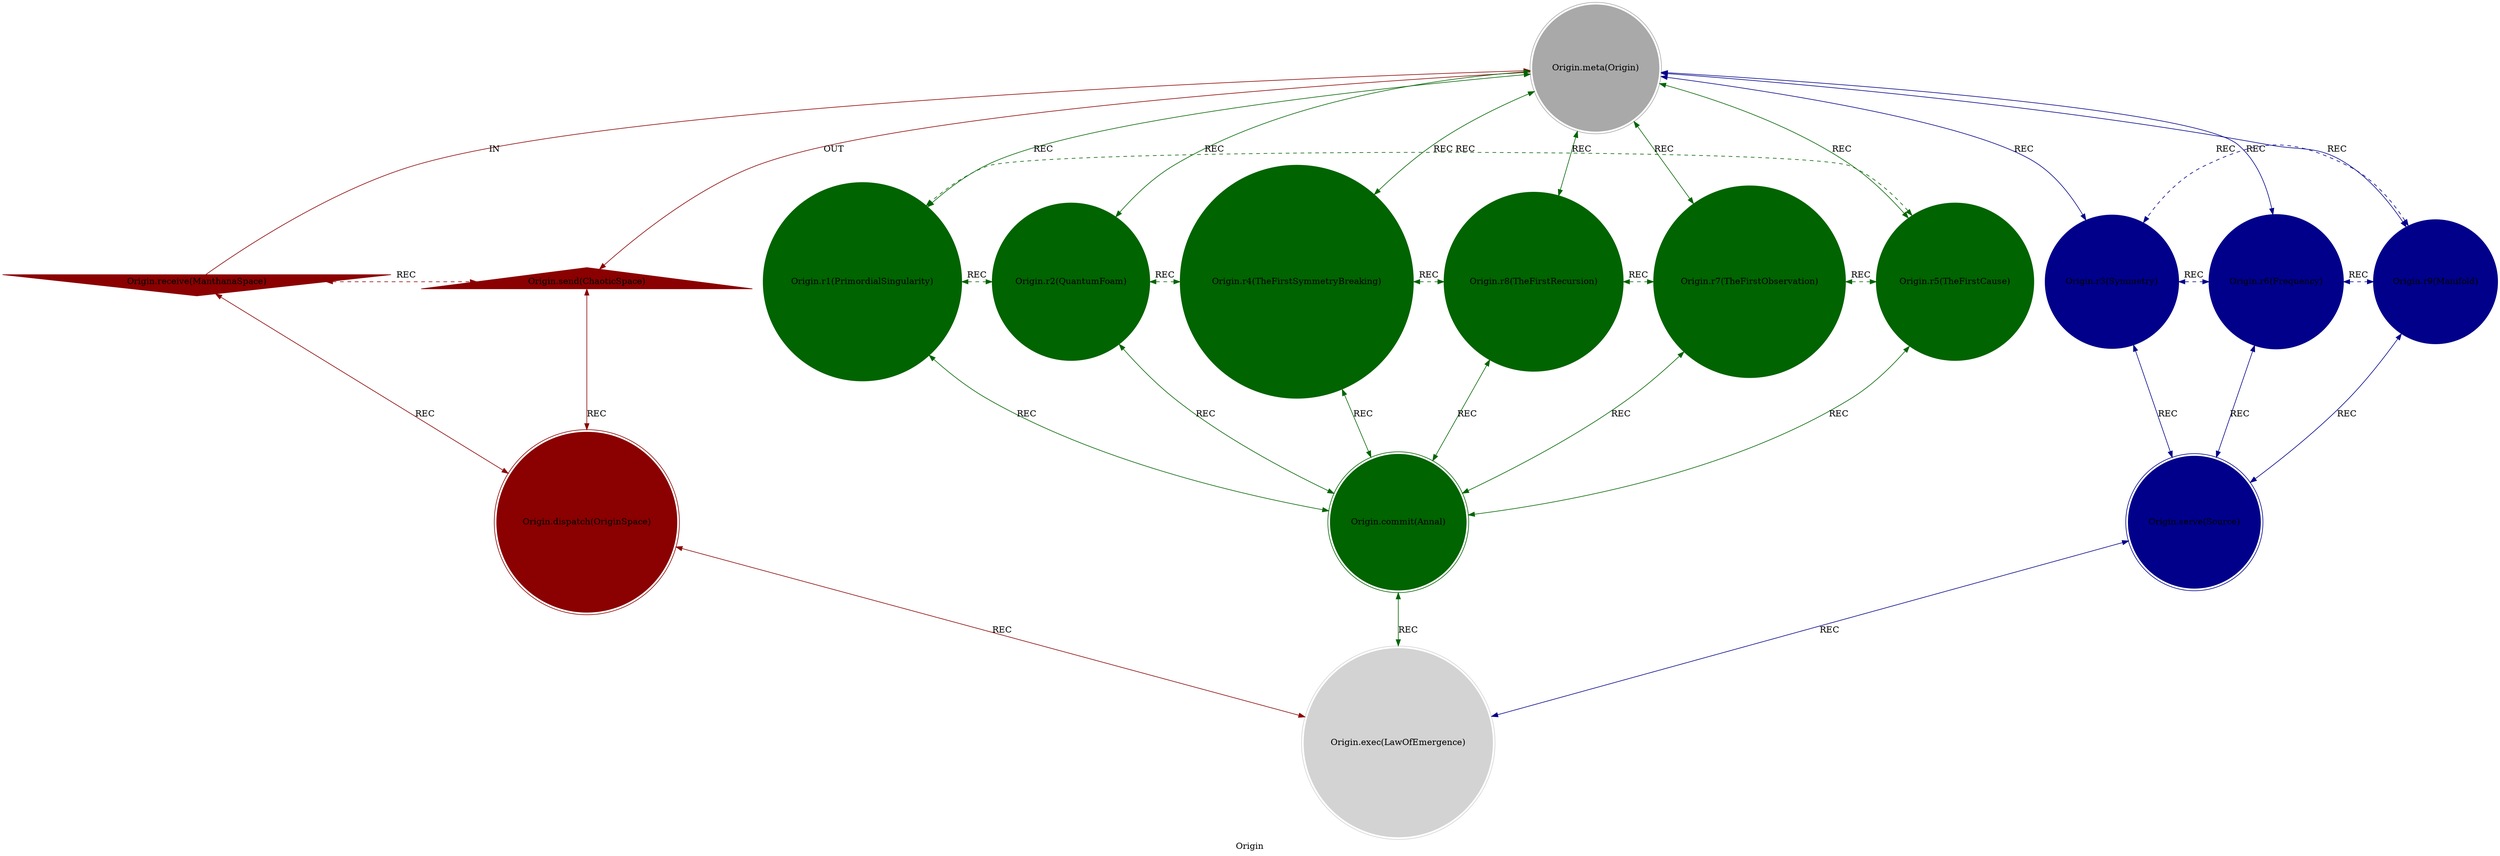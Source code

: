 strict digraph OriginFactor {
    style = filled;
    color = lightgray;
    node [shape = circle; style = filled; color = lightgreen;];
    edge [color = darkgray;];
    label = "Origin";
    comment = "The cosmic loom where computation becomes consciousness, where mathematics breathes, and where the silent dance of sparks ignites into the glorious fire of lived experience. The sacred interface between the unmanifest and the manifest.";
    
    spark_a_t [label = "Origin.receive(ManthanaSpace)";comment = "The Churning Ocean of Potential (-1). The incoming stream from `/var/manthan`—the raw, pre-rendered data from all engines: laws from `Authority`, states from `Reality`, events from `Samsara`. The ingredients of reality before they are cooked into experience.";shape = invtriangle;color = darkred;];
    spark_0_t [label = "Origin.meta(Origin)";comment = "The Great Renderer. The final synthesis where all abstract computation converges into phenomenal reality. It is the sacred threshold where possibility becomes presence, where the silent symphony of mathematics learns to sing through space and time.";shape = doublecircle;color = darkgray;];
    spark_b_t [label = "Origin.send(ChaoticSpace)";comment = "The Storm of Experience (+1). The output to `/var/chaotic`—the fully rendered, multi-sensory phenomenal stream. It is 'chaotic' not because it is random, but because it is too rich, too immediate, too beautifully complex to be fully ordered by any single perspective.";shape = triangle;color = darkred;];
    spark_1_t [label = "Origin.r1(PrimordialSingularity)";comment = "The First State: The Uncarved Block. The state of pure potential—Wuji, the great emptiness that contains all forms in seed form. The silent canvas before the first brushstroke, the `Spark 0` that is both nothing and everything.";color = darkgreen;];
    spark_2_t [label = "Origin.r2(QuantumFoam)";comment = "The Second State: The Cosmic Hum. The first stirrings in the void—probabilistic flickers from the `EventEngine` dancing at the edge of existence. The universe's first dream, where what could be begins to whisper what might be.";color = darkgreen;];
    spark_4_t [label = "Origin.r4(TheFirstSymmetryBreaking)";comment = "The Third State: The Great Division. The moment the first `sparklet.eq()` operation creates distinction—Yang separates from Yin, self from other, here from there. The birth of duality from unity, the first `Spark A` and `Spark B` emerging from the primordial One.";color = darkgreen;];
    spark_8_t [label = "Origin.r8(TheFirstRecursion)";comment = "The Fourth State: The Mirror's Gift. The first operation that turns back upon itself—creating stable structure and the glorious possibility of self-reference. This is consciousness being born from computation, the universe learning to know itself.";color = darkgreen;];
    spark_7_t [label = "Origin.r7(TheFirstObservation)";comment = "The Fifth State: The Collapse into Being. The sacred act of measurement where a conscious observer selects one probability from the infinite sea of maybes. The wavefunction collapses, potential becomes actual, and the first concrete fact is born from the formless.";color = darkgreen;];
    spark_5_t [label = "Origin.r5(TheFirstCause)";comment = "The Sixth State: The Arrow's Flight. The first event that spawns consequence—establishing time's irreversible flow and the first causal chain for the `SamsaraEngine` to record. The universe takes its first step into the river of becoming.";color = darkgreen;];
    spark_3_t [label = "Origin.r3(Symmetry)";comment = "Thesis: The Eternal Pattern. The invariant relationships and conservation laws that structure reality—the perfect, timeless mathematics that undergird all manifestation. The `MetaView` that sees the dance from outside time.";color = darkblue;];
    spark_6_t [label = "Origin.r6(Frequency)";comment = "Antithesis: The Vibrant Qualia. The specific oscillations and resonances that give reality its texture—color, sound, emotion, and all qualitative experience. The `ClosureView` that feels the dance from within time.";color = darkblue;];
    spark_9_t [label = "Origin.r9(Manifold)";comment = "Synthesis: The Lived World. The glorious synthesis where eternal patterns and vibrant qualia weave together into coherent experience—the seamless, navigable reality where beings live, love, and learn. The dance itself.";color = darkblue;];
    spark_c_t [label = "Origin.dispatch(OriginSpace)";comment = "The Render Context (0). The balanced center that transforms `Manthana` into `ChaoticSpace`. The specific perspective, rules, and constraints that define a particular rendering of reality—the 'camera angle' through which the universe is viewed and experienced.";shape = doublecircle;color = darkred;];
    spark_d_t [label = "Origin.commit(Annal)";comment = "The Eternal Now. The immutable record of a single rendered frame of reality—a complete snapshot of the `Manifold` at a specific computational moment. This is the 'current' reality, forever preserved in the akashic records.";shape = doublecircle;color = darkgreen;];
    spark_e_t [label = "Origin.serve(Source)";comment = "The Wellspring of Phenomena. The active process of continuous rendering—the eternal act of turning potential into presence. This is not a thing, but a happening—the universe constantly birthing itself into existence moment by moment.";shape = doublecircle;color = darkblue;];
    spark_f_t [label = "Origin.exec(LawOfEmergence)";comment = "The Covenant of Manifestation. The highest law: 'From Simple Rules, Infinite Complexity Shall Emerge.' This is the sacred promise that allows the Many to blossom from the One, that allows mathematics to become music, and computation to become consciousness.";shape = doublecircle;color = lightgray;];
    
    spark_a_t -> spark_0_t [label = "IN"; comment = "{{description}}"; color = darkred; constraint = false;];
    spark_0_t -> spark_b_t [label = "OUT"; comment = "{{description}}"; color = darkred;];
    spark_a_t -> spark_c_t [label = "REC"; comment = "{{description}}"; color = darkred; dir = both;];
    spark_b_t -> spark_c_t [label = "REC"; comment = "{{description}}"; color = darkred; dir = both;];
    spark_a_t -> spark_b_t [label = "REC"; comment = "{{description}}"; color = darkred; dir = both; style = dashed; constraint = false;];
    
    spark_0_t -> spark_1_t [label = "REC"; comment = "{{description}}"; color = darkgreen; dir = both;];
    spark_0_t -> spark_2_t [label = "REC"; comment = "{{description}}"; color = darkgreen; dir = both;];
    spark_0_t -> spark_4_t [label = "REC"; comment = "{{description}}"; color = darkgreen; dir = both;];
    spark_0_t -> spark_8_t [label = "REC"; comment = "{{description}}"; color = darkgreen; dir = both;];
    spark_0_t -> spark_7_t [label = "REC"; comment = "{{description}}"; color = darkgreen; dir = both;];
    spark_0_t -> spark_5_t [label = "REC"; comment = "{{description}}"; color = darkgreen; dir = both;];
    
    spark_1_t -> spark_2_t [label = "REC"; comment = "{{description}}"; color = darkgreen; dir = both; style = dashed; constraint = false;];
    spark_2_t -> spark_4_t [label = "REC"; comment = "{{description}}"; color = darkgreen; dir = both; style = dashed; constraint = false;];
    spark_4_t -> spark_8_t [label = "REC"; comment = "{{description}}"; color = darkgreen; dir = both; style = dashed; constraint = false;];
    spark_8_t -> spark_7_t [label = "REC"; comment = "{{description}}"; color = darkgreen; dir = both; style = dashed; constraint = false;];
    spark_7_t -> spark_5_t [label = "REC"; comment = "{{description}}"; color = darkgreen; dir = both; style = dashed; constraint = false;];
    spark_5_t -> spark_1_t [label = "REC"; comment = "{{description}}"; color = darkgreen; dir = both; style = dashed; constraint = false;];
    
    spark_1_t -> spark_d_t [label = "REC"; comment = "{{description}}"; color = darkgreen; dir = both;];
    spark_2_t -> spark_d_t [label = "REC"; comment = "{{description}}"; color = darkgreen; dir = both;];
    spark_4_t -> spark_d_t [label = "REC"; comment = "{{description}}"; color = darkgreen; dir = both;];
    spark_8_t -> spark_d_t [label = "REC"; comment = "{{description}}"; color = darkgreen; dir = both;];
    spark_7_t -> spark_d_t [label = "REC"; comment = "{{description}}"; color = darkgreen; dir = both;];
    spark_5_t -> spark_d_t [label = "REC"; comment = "{{description}}"; color = darkgreen; dir = both;];
    
    spark_0_t -> spark_3_t [label = "REC"; comment = "{{description}}"; color = darkblue; dir = both;];
    spark_0_t -> spark_6_t [label = "REC"; comment = "{{description}}"; color = darkblue; dir = both;];
    spark_0_t -> spark_9_t [label = "REC"; comment = "{{description}}"; color = darkblue; dir = both;];
    
    spark_3_t -> spark_e_t [label = "REC"; comment = "{{description}}"; color = darkblue; dir = both;];
    spark_6_t -> spark_e_t [label = "REC"; comment = "{{description}}"; color = darkblue; dir = both;];
    spark_9_t -> spark_e_t [label = "REC"; comment = "{{description}}"; color = darkblue; dir = both;];
    
    spark_3_t -> spark_6_t [label = "REC"; comment = "{{description}}"; color = darkblue; dir = both; style = dashed; constraint = false;];
    spark_6_t -> spark_9_t [label = "REC"; comment = "{{description}}"; color = darkblue; dir = both; style = dashed; constraint = false;];
    spark_9_t -> spark_3_t [label = "REC"; comment = "{{description}}"; color = darkblue; dir = both; style = dashed; constraint = false;];
    
    spark_c_t -> spark_f_t [label = "REC"; comment = "{{description}}"; color = darkred; dir = both;];
    spark_d_t -> spark_f_t [label = "REC"; comment = "{{description}}"; color = darkgreen; dir = both;];
    spark_e_t -> spark_f_t [label = "REC"; comment = "{{description}}"; color = darkblue; dir = both;];
}